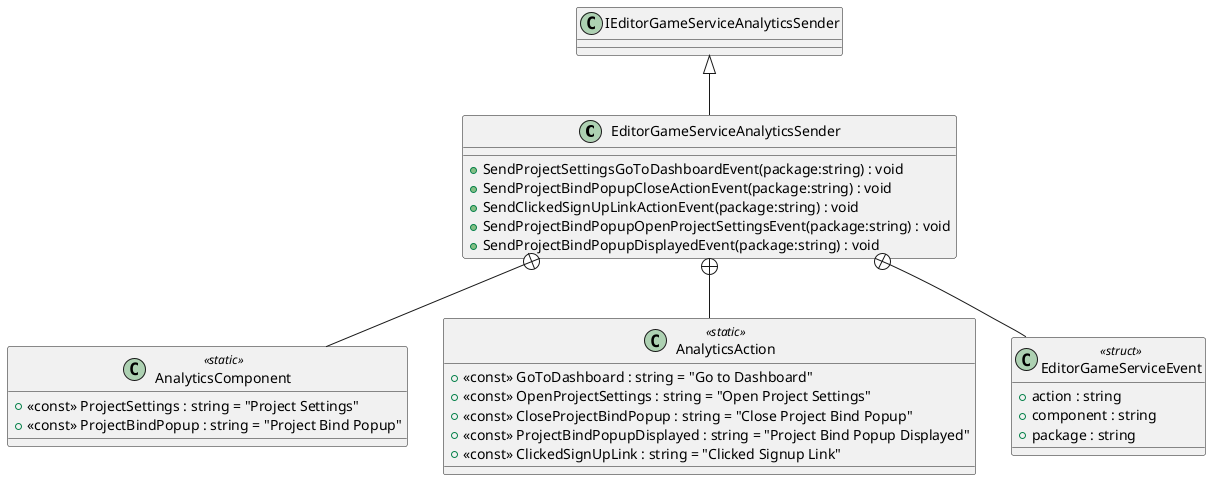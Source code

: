 @startuml
class EditorGameServiceAnalyticsSender {
    + SendProjectSettingsGoToDashboardEvent(package:string) : void
    + SendProjectBindPopupCloseActionEvent(package:string) : void
    + SendClickedSignUpLinkActionEvent(package:string) : void
    + SendProjectBindPopupOpenProjectSettingsEvent(package:string) : void
    + SendProjectBindPopupDisplayedEvent(package:string) : void
}
class AnalyticsComponent <<static>> {
    + <<const>> ProjectSettings : string = "Project Settings"
    + <<const>> ProjectBindPopup : string = "Project Bind Popup"
}
class AnalyticsAction <<static>> {
    + <<const>> GoToDashboard : string = "Go to Dashboard"
    + <<const>> OpenProjectSettings : string = "Open Project Settings"
    + <<const>> CloseProjectBindPopup : string = "Close Project Bind Popup"
    + <<const>> ProjectBindPopupDisplayed : string = "Project Bind Popup Displayed"
    + <<const>> ClickedSignUpLink : string = "Clicked Signup Link"
}
class EditorGameServiceEvent <<struct>> {
    + action : string
    + component : string
    + package : string
}
IEditorGameServiceAnalyticsSender <|-- EditorGameServiceAnalyticsSender
EditorGameServiceAnalyticsSender +-- AnalyticsComponent
EditorGameServiceAnalyticsSender +-- AnalyticsAction
EditorGameServiceAnalyticsSender +-- EditorGameServiceEvent
@enduml
